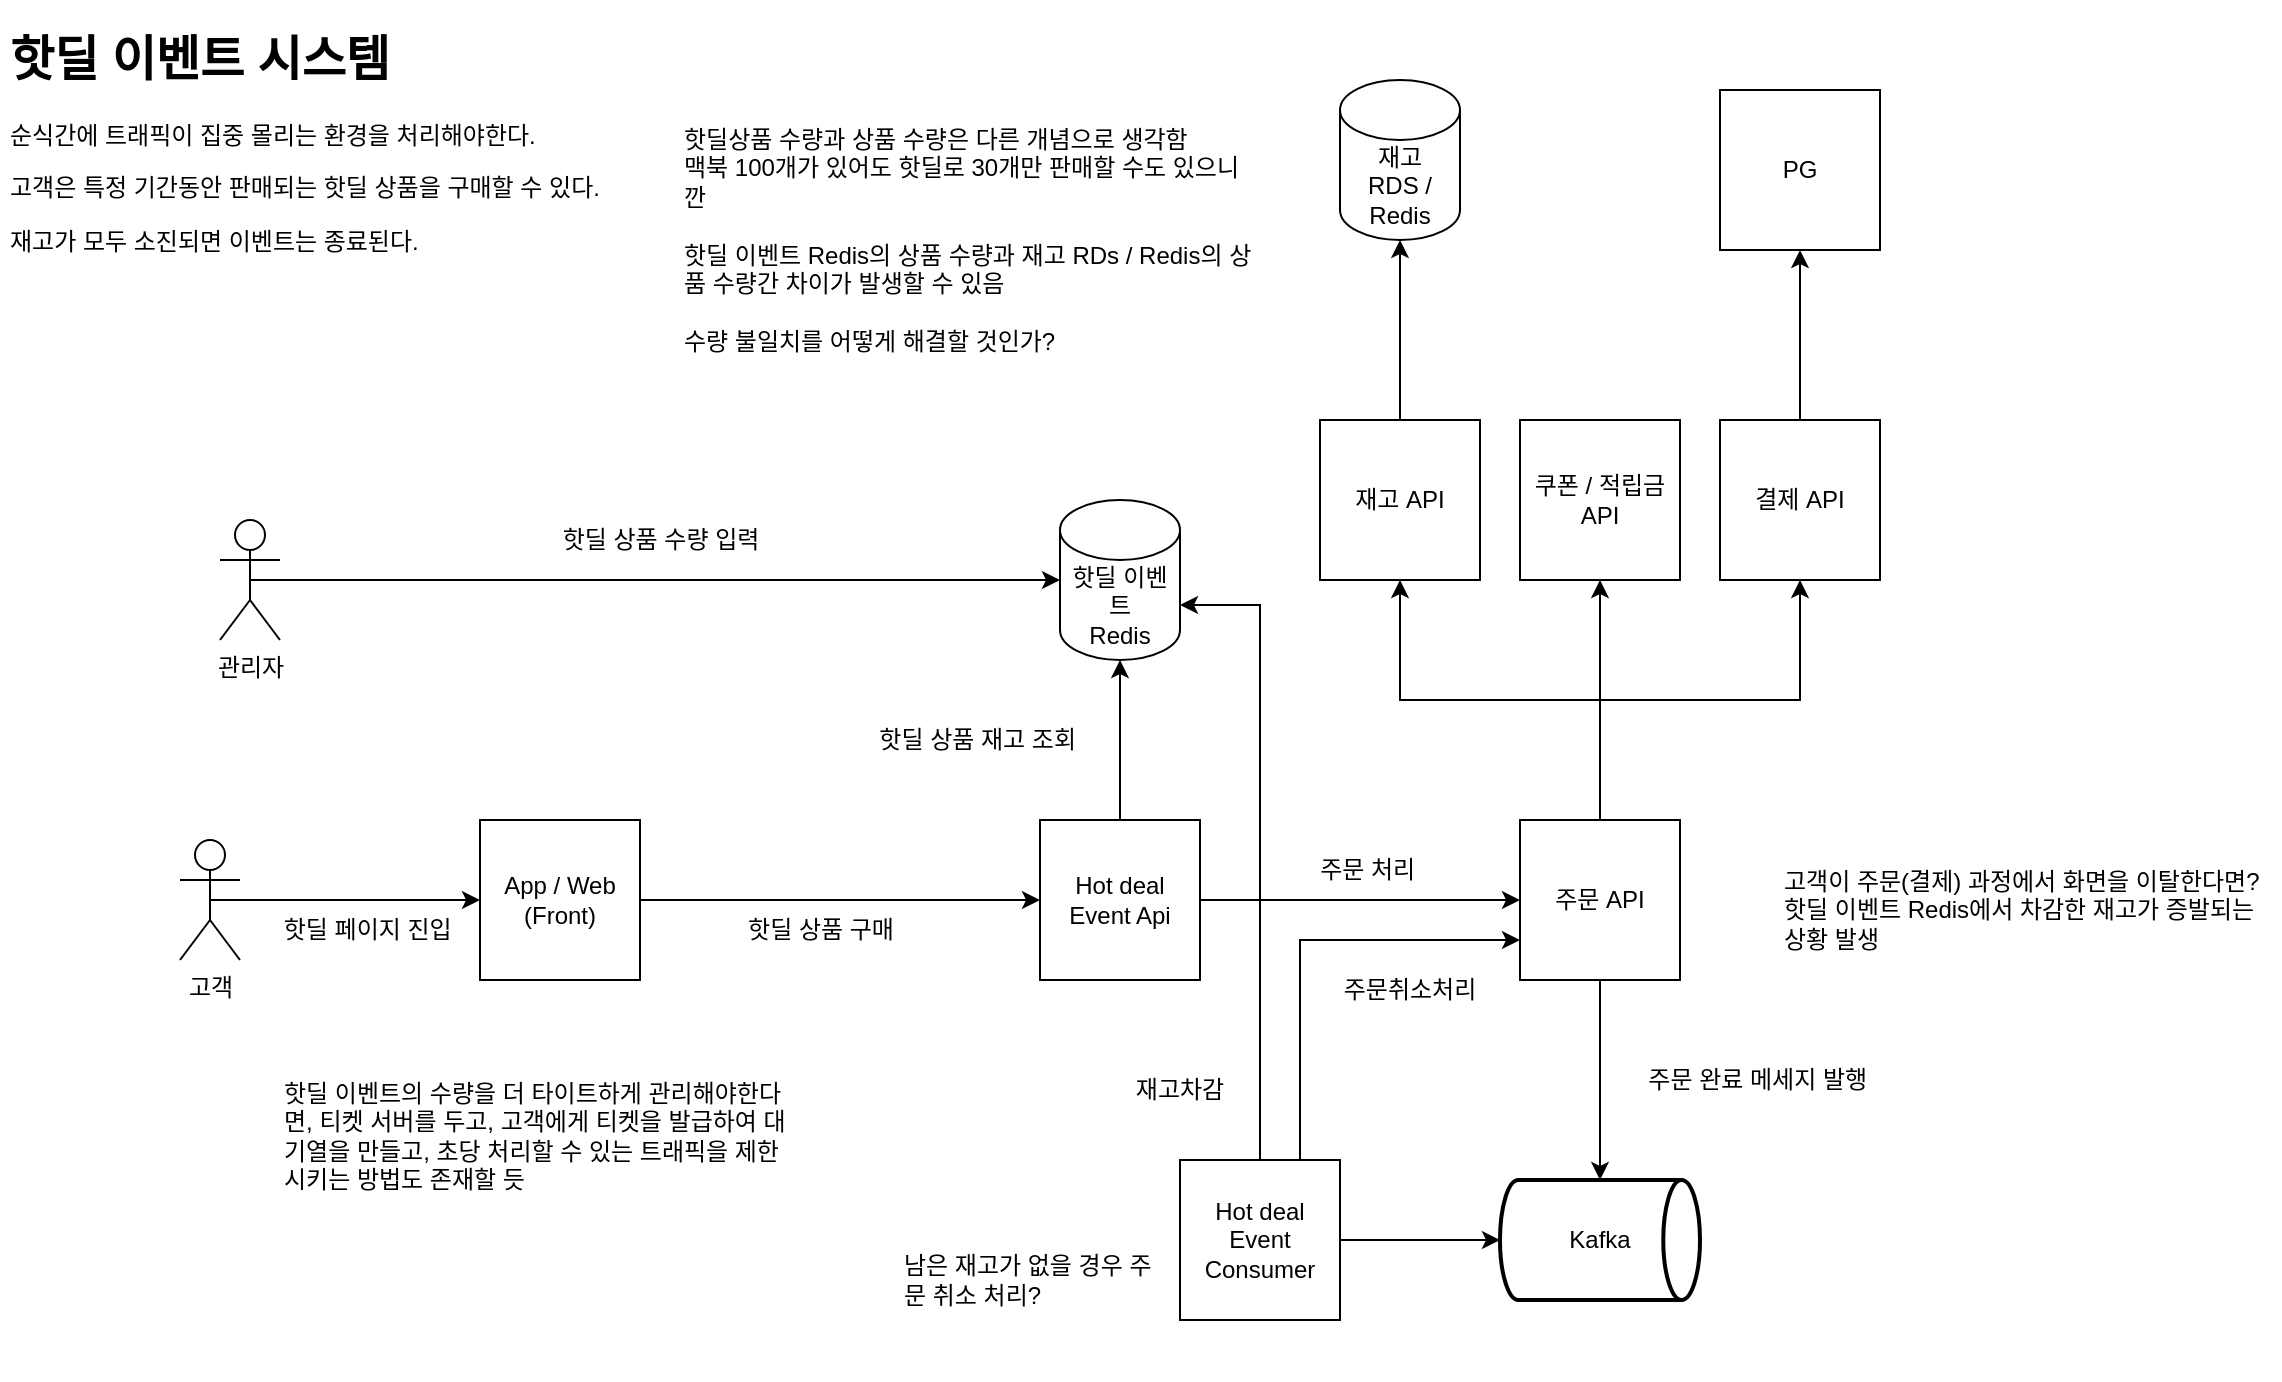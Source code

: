 <mxfile version="21.0.8" type="github">
  <diagram name="페이지-1" id="THUsOuR64LjgHG88BtPO">
    <mxGraphModel dx="1242" dy="703" grid="1" gridSize="10" guides="1" tooltips="1" connect="1" arrows="1" fold="1" page="1" pageScale="1" pageWidth="827" pageHeight="1169" math="0" shadow="0">
      <root>
        <mxCell id="0" />
        <mxCell id="1" parent="0" />
        <mxCell id="NrB0Wtn4uWU9AvgZ2HFs-1" value="&lt;h1&gt;핫딜 이벤트 시스템&lt;/h1&gt;&lt;p&gt;순식간에 트래픽이 집중 몰리는 환경을 처리해야한다.&lt;/p&gt;&lt;p&gt;고객은 특정 기간동안 판매되는 핫딜 상품을 구매할 수 있다.&lt;/p&gt;&lt;p&gt;재고가 모두 소진되면 이벤트는 종료된다.&lt;/p&gt;&lt;p&gt;&lt;br&gt;&lt;/p&gt;" style="text;html=1;strokeColor=none;fillColor=none;spacing=5;spacingTop=-20;whiteSpace=wrap;overflow=hidden;rounded=0;" parent="1" vertex="1">
          <mxGeometry x="120" y="120" width="340" height="150" as="geometry" />
        </mxCell>
        <mxCell id="NrB0Wtn4uWU9AvgZ2HFs-4" style="edgeStyle=orthogonalEdgeStyle;rounded=0;orthogonalLoop=1;jettySize=auto;html=1;exitX=0.5;exitY=0.5;exitDx=0;exitDy=0;exitPerimeter=0;entryX=0;entryY=0.5;entryDx=0;entryDy=0;" parent="1" source="NrB0Wtn4uWU9AvgZ2HFs-2" target="NrB0Wtn4uWU9AvgZ2HFs-3" edge="1">
          <mxGeometry relative="1" as="geometry" />
        </mxCell>
        <mxCell id="NrB0Wtn4uWU9AvgZ2HFs-2" value="고객" style="shape=umlActor;verticalLabelPosition=bottom;verticalAlign=top;html=1;outlineConnect=0;" parent="1" vertex="1">
          <mxGeometry x="210" y="530" width="30" height="60" as="geometry" />
        </mxCell>
        <mxCell id="NrB0Wtn4uWU9AvgZ2HFs-6" style="edgeStyle=orthogonalEdgeStyle;rounded=0;orthogonalLoop=1;jettySize=auto;html=1;exitX=1;exitY=0.5;exitDx=0;exitDy=0;entryX=0;entryY=0.5;entryDx=0;entryDy=0;" parent="1" source="NrB0Wtn4uWU9AvgZ2HFs-3" target="NrB0Wtn4uWU9AvgZ2HFs-5" edge="1">
          <mxGeometry relative="1" as="geometry" />
        </mxCell>
        <mxCell id="NrB0Wtn4uWU9AvgZ2HFs-3" value="App / Web&lt;br&gt;(Front)" style="whiteSpace=wrap;html=1;aspect=fixed;" parent="1" vertex="1">
          <mxGeometry x="360" y="520" width="80" height="80" as="geometry" />
        </mxCell>
        <mxCell id="NrB0Wtn4uWU9AvgZ2HFs-8" style="edgeStyle=orthogonalEdgeStyle;rounded=0;orthogonalLoop=1;jettySize=auto;html=1;exitX=0.5;exitY=0;exitDx=0;exitDy=0;entryX=0.5;entryY=1;entryDx=0;entryDy=0;entryPerimeter=0;" parent="1" source="NrB0Wtn4uWU9AvgZ2HFs-5" target="NrB0Wtn4uWU9AvgZ2HFs-7" edge="1">
          <mxGeometry relative="1" as="geometry" />
        </mxCell>
        <mxCell id="NrB0Wtn4uWU9AvgZ2HFs-14" style="edgeStyle=orthogonalEdgeStyle;rounded=0;orthogonalLoop=1;jettySize=auto;html=1;exitX=1;exitY=0.5;exitDx=0;exitDy=0;entryX=0;entryY=0.5;entryDx=0;entryDy=0;" parent="1" source="NrB0Wtn4uWU9AvgZ2HFs-5" target="NrB0Wtn4uWU9AvgZ2HFs-13" edge="1">
          <mxGeometry relative="1" as="geometry" />
        </mxCell>
        <mxCell id="NrB0Wtn4uWU9AvgZ2HFs-5" value="Hot deal Event Api" style="whiteSpace=wrap;html=1;aspect=fixed;" parent="1" vertex="1">
          <mxGeometry x="640" y="520" width="80" height="80" as="geometry" />
        </mxCell>
        <mxCell id="NrB0Wtn4uWU9AvgZ2HFs-7" value="핫딜 이벤트&lt;br&gt;Redis" style="shape=cylinder3;whiteSpace=wrap;html=1;boundedLbl=1;backgroundOutline=1;size=15;" parent="1" vertex="1">
          <mxGeometry x="650" y="360" width="60" height="80" as="geometry" />
        </mxCell>
        <mxCell id="NrB0Wtn4uWU9AvgZ2HFs-9" value="핫딜 상품 재고 조회&amp;nbsp;" style="text;html=1;align=center;verticalAlign=middle;resizable=0;points=[];autosize=1;strokeColor=none;fillColor=none;" parent="1" vertex="1">
          <mxGeometry x="545" y="465" width="130" height="30" as="geometry" />
        </mxCell>
        <mxCell id="NrB0Wtn4uWU9AvgZ2HFs-10" value="핫딜 페이지 진입&amp;nbsp;" style="text;html=1;align=center;verticalAlign=middle;resizable=0;points=[];autosize=1;strokeColor=none;fillColor=none;" parent="1" vertex="1">
          <mxGeometry x="250" y="560" width="110" height="30" as="geometry" />
        </mxCell>
        <mxCell id="NrB0Wtn4uWU9AvgZ2HFs-11" value="핫딜 상품 구매" style="text;html=1;align=center;verticalAlign=middle;resizable=0;points=[];autosize=1;strokeColor=none;fillColor=none;" parent="1" vertex="1">
          <mxGeometry x="480" y="560" width="100" height="30" as="geometry" />
        </mxCell>
        <mxCell id="NrB0Wtn4uWU9AvgZ2HFs-18" style="edgeStyle=orthogonalEdgeStyle;rounded=0;orthogonalLoop=1;jettySize=auto;html=1;exitX=0.5;exitY=0;exitDx=0;exitDy=0;entryX=0.5;entryY=1;entryDx=0;entryDy=0;" parent="1" source="NrB0Wtn4uWU9AvgZ2HFs-13" target="NrB0Wtn4uWU9AvgZ2HFs-15" edge="1">
          <mxGeometry relative="1" as="geometry" />
        </mxCell>
        <mxCell id="NrB0Wtn4uWU9AvgZ2HFs-19" style="edgeStyle=orthogonalEdgeStyle;rounded=0;orthogonalLoop=1;jettySize=auto;html=1;exitX=0.5;exitY=0;exitDx=0;exitDy=0;entryX=0.5;entryY=1;entryDx=0;entryDy=0;" parent="1" source="NrB0Wtn4uWU9AvgZ2HFs-13" target="NrB0Wtn4uWU9AvgZ2HFs-16" edge="1">
          <mxGeometry relative="1" as="geometry" />
        </mxCell>
        <mxCell id="NrB0Wtn4uWU9AvgZ2HFs-20" style="edgeStyle=orthogonalEdgeStyle;rounded=0;orthogonalLoop=1;jettySize=auto;html=1;exitX=0.5;exitY=0;exitDx=0;exitDy=0;entryX=0.5;entryY=1;entryDx=0;entryDy=0;" parent="1" source="NrB0Wtn4uWU9AvgZ2HFs-13" target="NrB0Wtn4uWU9AvgZ2HFs-17" edge="1">
          <mxGeometry relative="1" as="geometry" />
        </mxCell>
        <mxCell id="NrB0Wtn4uWU9AvgZ2HFs-32" style="edgeStyle=orthogonalEdgeStyle;rounded=0;orthogonalLoop=1;jettySize=auto;html=1;exitX=0.5;exitY=1;exitDx=0;exitDy=0;" parent="1" source="NrB0Wtn4uWU9AvgZ2HFs-13" target="NrB0Wtn4uWU9AvgZ2HFs-31" edge="1">
          <mxGeometry relative="1" as="geometry" />
        </mxCell>
        <mxCell id="NrB0Wtn4uWU9AvgZ2HFs-13" value="주문 API" style="whiteSpace=wrap;html=1;aspect=fixed;" parent="1" vertex="1">
          <mxGeometry x="880" y="520" width="80" height="80" as="geometry" />
        </mxCell>
        <mxCell id="NrB0Wtn4uWU9AvgZ2HFs-27" style="edgeStyle=orthogonalEdgeStyle;rounded=0;orthogonalLoop=1;jettySize=auto;html=1;exitX=0.5;exitY=0;exitDx=0;exitDy=0;entryX=0.5;entryY=1;entryDx=0;entryDy=0;entryPerimeter=0;" parent="1" source="NrB0Wtn4uWU9AvgZ2HFs-15" target="NrB0Wtn4uWU9AvgZ2HFs-26" edge="1">
          <mxGeometry relative="1" as="geometry" />
        </mxCell>
        <mxCell id="NrB0Wtn4uWU9AvgZ2HFs-15" value="재고 API" style="whiteSpace=wrap;html=1;aspect=fixed;" parent="1" vertex="1">
          <mxGeometry x="780" y="320" width="80" height="80" as="geometry" />
        </mxCell>
        <mxCell id="NrB0Wtn4uWU9AvgZ2HFs-16" value="쿠폰 / 적립금API" style="whiteSpace=wrap;html=1;aspect=fixed;" parent="1" vertex="1">
          <mxGeometry x="880" y="320" width="80" height="80" as="geometry" />
        </mxCell>
        <mxCell id="VDb1RJbqHZAIUsTDeYEj-2" style="edgeStyle=orthogonalEdgeStyle;rounded=0;orthogonalLoop=1;jettySize=auto;html=1;exitX=0.5;exitY=0;exitDx=0;exitDy=0;entryX=0.5;entryY=1;entryDx=0;entryDy=0;" edge="1" parent="1" source="NrB0Wtn4uWU9AvgZ2HFs-17" target="VDb1RJbqHZAIUsTDeYEj-1">
          <mxGeometry relative="1" as="geometry" />
        </mxCell>
        <mxCell id="NrB0Wtn4uWU9AvgZ2HFs-17" value="결제 API" style="whiteSpace=wrap;html=1;aspect=fixed;" parent="1" vertex="1">
          <mxGeometry x="980" y="320" width="80" height="80" as="geometry" />
        </mxCell>
        <mxCell id="NrB0Wtn4uWU9AvgZ2HFs-23" style="edgeStyle=orthogonalEdgeStyle;rounded=0;orthogonalLoop=1;jettySize=auto;html=1;exitX=0.5;exitY=0.5;exitDx=0;exitDy=0;exitPerimeter=0;entryX=0;entryY=0.5;entryDx=0;entryDy=0;entryPerimeter=0;" parent="1" source="NrB0Wtn4uWU9AvgZ2HFs-21" target="NrB0Wtn4uWU9AvgZ2HFs-7" edge="1">
          <mxGeometry relative="1" as="geometry" />
        </mxCell>
        <mxCell id="NrB0Wtn4uWU9AvgZ2HFs-21" value="관리자" style="shape=umlActor;verticalLabelPosition=bottom;verticalAlign=top;html=1;outlineConnect=0;" parent="1" vertex="1">
          <mxGeometry x="230" y="370" width="30" height="60" as="geometry" />
        </mxCell>
        <mxCell id="NrB0Wtn4uWU9AvgZ2HFs-24" value="핫딜 상품 수량 입력" style="text;html=1;align=center;verticalAlign=middle;resizable=0;points=[];autosize=1;strokeColor=none;fillColor=none;" parent="1" vertex="1">
          <mxGeometry x="390" y="365" width="120" height="30" as="geometry" />
        </mxCell>
        <mxCell id="NrB0Wtn4uWU9AvgZ2HFs-26" value="재고&lt;br&gt;RDS / Redis" style="shape=cylinder3;whiteSpace=wrap;html=1;boundedLbl=1;backgroundOutline=1;size=15;" parent="1" vertex="1">
          <mxGeometry x="790" y="150" width="60" height="80" as="geometry" />
        </mxCell>
        <mxCell id="NrB0Wtn4uWU9AvgZ2HFs-28" value="주문 처리&amp;nbsp;" style="text;html=1;align=center;verticalAlign=middle;resizable=0;points=[];autosize=1;strokeColor=none;fillColor=none;" parent="1" vertex="1">
          <mxGeometry x="770" y="530" width="70" height="30" as="geometry" />
        </mxCell>
        <mxCell id="NrB0Wtn4uWU9AvgZ2HFs-29" value="핫딜상품 수량과 상품 수량은 다른 개념으로 생각함&lt;br&gt;맥북 100개가 있어도 핫딜로 30개만 판매할 수도 있으니깐&lt;br&gt;&lt;br&gt;핫딜 이벤트 Redis의 상품 수량과 재고 RDs / Redis의 상품 수량간 차이가 발생할 수 있음&lt;br&gt;&lt;br&gt;수량 불일치를 어떻게 해결할 것인가?" style="text;html=1;strokeColor=none;fillColor=none;align=left;verticalAlign=middle;whiteSpace=wrap;rounded=0;" parent="1" vertex="1">
          <mxGeometry x="460" y="170" width="290" height="120" as="geometry" />
        </mxCell>
        <mxCell id="NrB0Wtn4uWU9AvgZ2HFs-30" value="고객이 주문(결제) 과정에서 화면을 이탈한다면?&lt;br&gt;핫딜 이벤트 Redis에서 차감한 재고가 증발되는 상황 발생" style="text;html=1;strokeColor=none;fillColor=none;align=left;verticalAlign=middle;whiteSpace=wrap;rounded=0;" parent="1" vertex="1">
          <mxGeometry x="1010" y="520" width="250" height="90" as="geometry" />
        </mxCell>
        <mxCell id="NrB0Wtn4uWU9AvgZ2HFs-31" value="Kafka" style="strokeWidth=2;html=1;shape=mxgraph.flowchart.direct_data;whiteSpace=wrap;" parent="1" vertex="1">
          <mxGeometry x="870" y="700" width="100" height="60" as="geometry" />
        </mxCell>
        <mxCell id="NrB0Wtn4uWU9AvgZ2HFs-33" value="주문 완료 메세지 발행&amp;nbsp;" style="text;html=1;align=center;verticalAlign=middle;resizable=0;points=[];autosize=1;strokeColor=none;fillColor=none;" parent="1" vertex="1">
          <mxGeometry x="930" y="635" width="140" height="30" as="geometry" />
        </mxCell>
        <mxCell id="hMik_GF9KgFQ4EGa2ahF-2" style="edgeStyle=orthogonalEdgeStyle;rounded=0;orthogonalLoop=1;jettySize=auto;html=1;exitX=1;exitY=0.5;exitDx=0;exitDy=0;entryX=0;entryY=0.5;entryDx=0;entryDy=0;entryPerimeter=0;" parent="1" source="hMik_GF9KgFQ4EGa2ahF-1" target="NrB0Wtn4uWU9AvgZ2HFs-31" edge="1">
          <mxGeometry relative="1" as="geometry" />
        </mxCell>
        <mxCell id="hMik_GF9KgFQ4EGa2ahF-3" style="edgeStyle=orthogonalEdgeStyle;rounded=0;orthogonalLoop=1;jettySize=auto;html=1;exitX=0.5;exitY=0;exitDx=0;exitDy=0;entryX=1;entryY=0;entryDx=0;entryDy=52.5;entryPerimeter=0;" parent="1" source="hMik_GF9KgFQ4EGa2ahF-1" target="NrB0Wtn4uWU9AvgZ2HFs-7" edge="1">
          <mxGeometry relative="1" as="geometry" />
        </mxCell>
        <mxCell id="hMik_GF9KgFQ4EGa2ahF-6" style="edgeStyle=orthogonalEdgeStyle;rounded=0;orthogonalLoop=1;jettySize=auto;html=1;exitX=0.75;exitY=0;exitDx=0;exitDy=0;entryX=0;entryY=0.75;entryDx=0;entryDy=0;" parent="1" source="hMik_GF9KgFQ4EGa2ahF-1" target="NrB0Wtn4uWU9AvgZ2HFs-13" edge="1">
          <mxGeometry relative="1" as="geometry" />
        </mxCell>
        <mxCell id="hMik_GF9KgFQ4EGa2ahF-1" value="Hot deal Event Consumer" style="whiteSpace=wrap;html=1;aspect=fixed;" parent="1" vertex="1">
          <mxGeometry x="710" y="690" width="80" height="80" as="geometry" />
        </mxCell>
        <mxCell id="hMik_GF9KgFQ4EGa2ahF-4" value="재고차감" style="text;html=1;strokeColor=none;fillColor=none;align=center;verticalAlign=middle;whiteSpace=wrap;rounded=0;" parent="1" vertex="1">
          <mxGeometry x="680" y="640" width="60" height="30" as="geometry" />
        </mxCell>
        <mxCell id="hMik_GF9KgFQ4EGa2ahF-5" value="남은 재고가 없을 경우 주문 취소 처리?&amp;nbsp;" style="text;html=1;strokeColor=none;fillColor=none;align=left;verticalAlign=middle;whiteSpace=wrap;rounded=0;" parent="1" vertex="1">
          <mxGeometry x="570" y="700" width="130" height="100" as="geometry" />
        </mxCell>
        <mxCell id="hMik_GF9KgFQ4EGa2ahF-7" value="주문취소처리" style="text;html=1;strokeColor=none;fillColor=none;align=center;verticalAlign=middle;whiteSpace=wrap;rounded=0;" parent="1" vertex="1">
          <mxGeometry x="790" y="590" width="70" height="30" as="geometry" />
        </mxCell>
        <mxCell id="VDb1RJbqHZAIUsTDeYEj-1" value="PG" style="whiteSpace=wrap;html=1;aspect=fixed;" vertex="1" parent="1">
          <mxGeometry x="980" y="155" width="80" height="80" as="geometry" />
        </mxCell>
        <mxCell id="VDb1RJbqHZAIUsTDeYEj-3" value="핫딜 이벤트의 수량을 더 타이트하게 관리해야한다면, 티켓 서버를 두고, 고객에게 티켓을 발급하여 대기열을 만들고, 초당 처리할 수 있는 트래픽을 제한시키는 방법도 존재할 듯" style="text;html=1;strokeColor=none;fillColor=none;align=left;verticalAlign=middle;whiteSpace=wrap;rounded=0;" vertex="1" parent="1">
          <mxGeometry x="260" y="635" width="260" height="85" as="geometry" />
        </mxCell>
      </root>
    </mxGraphModel>
  </diagram>
</mxfile>
